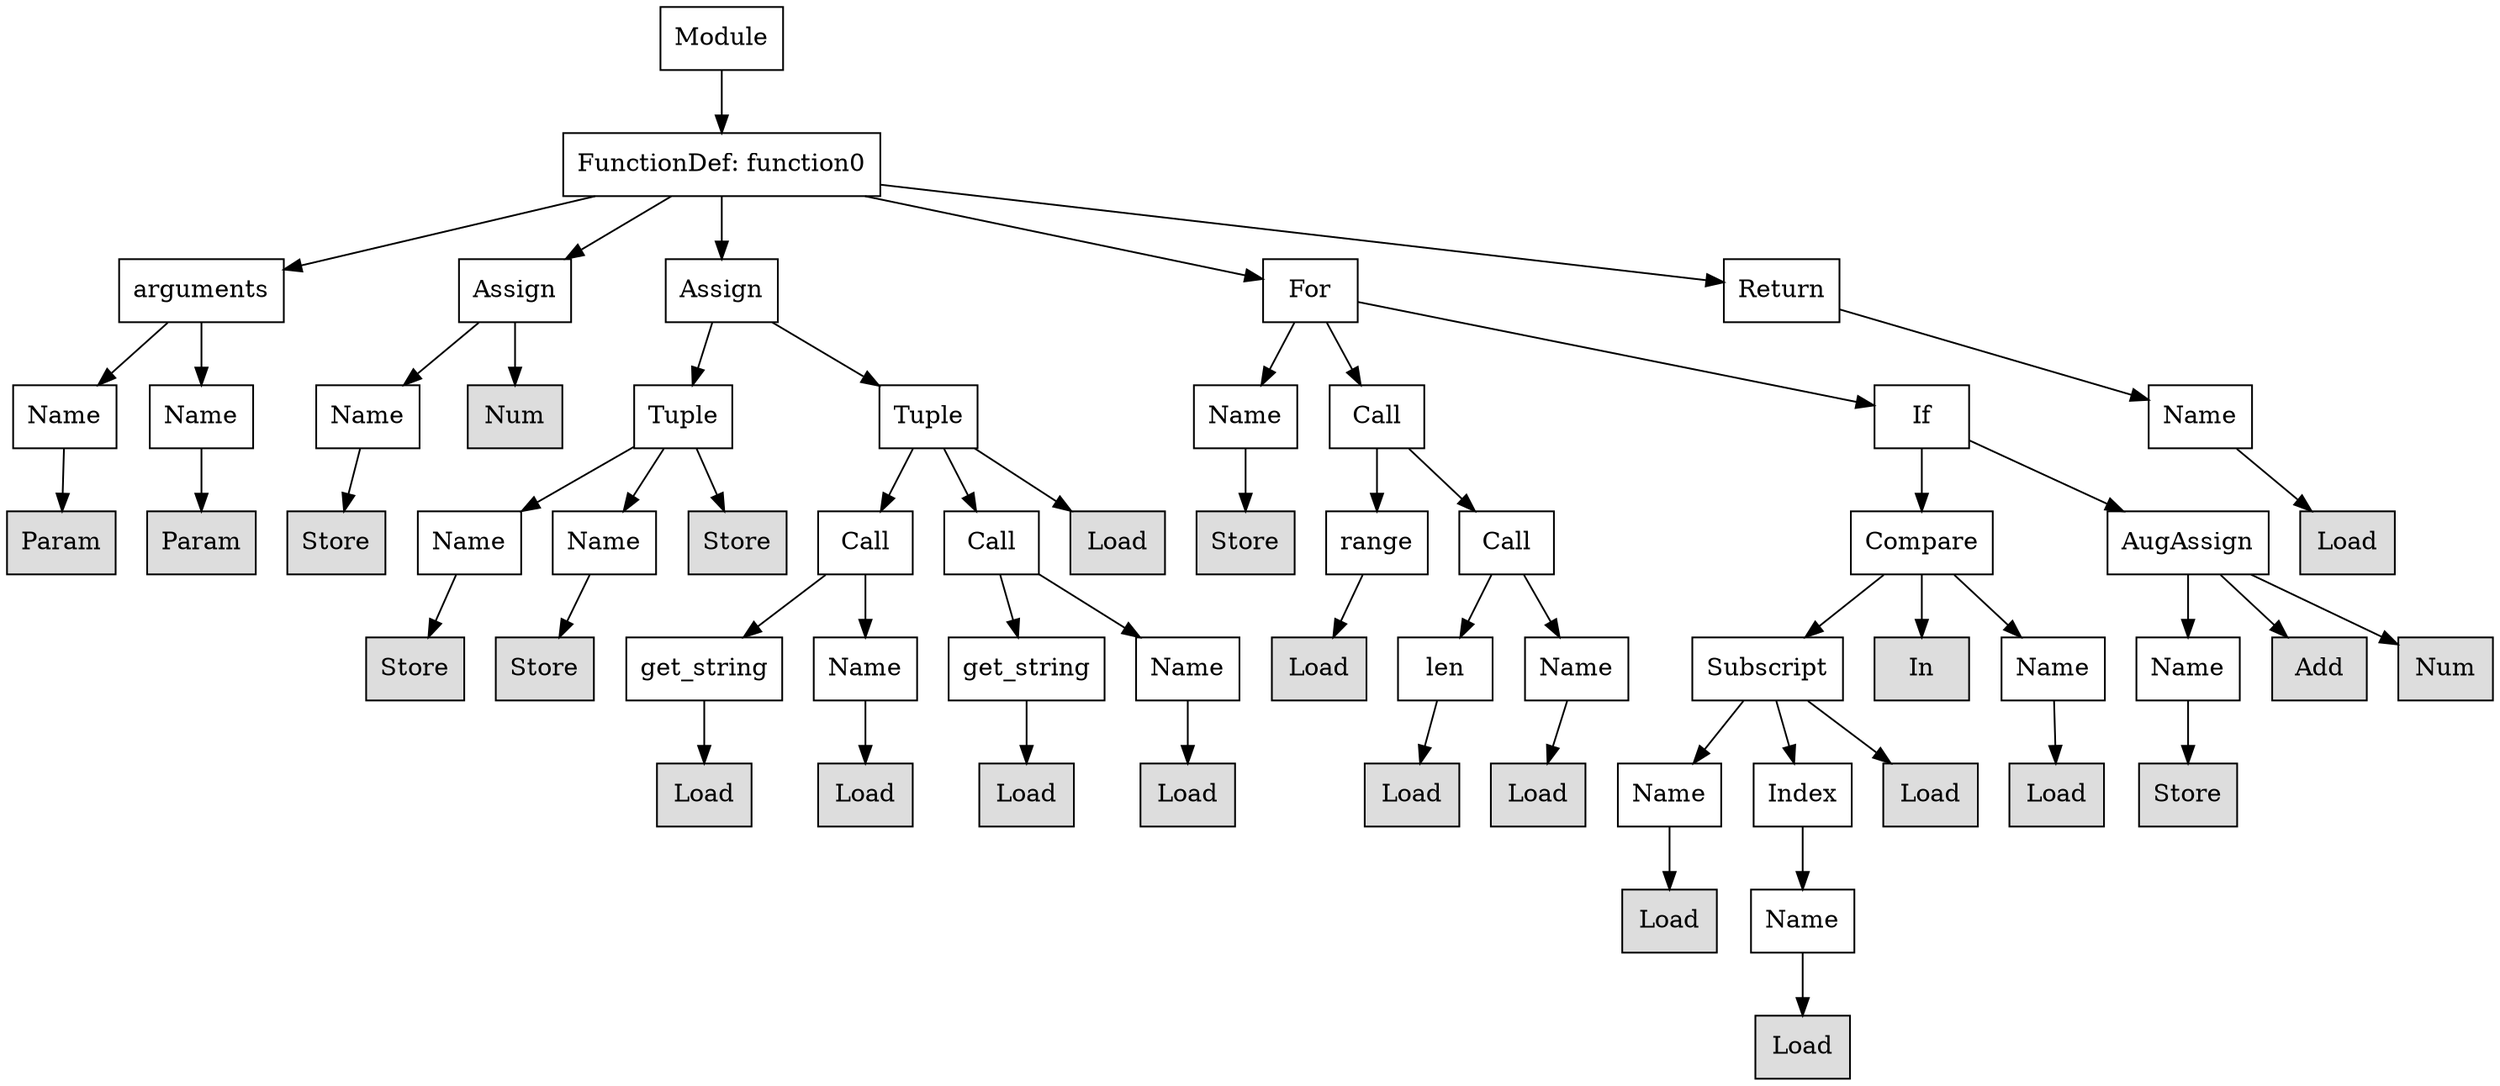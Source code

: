 digraph G {
n0 [shape=rect, label="Module"];
n1 [shape=rect, label="FunctionDef: function0"];
n2 [shape=rect, label="arguments"];
n3 [shape=rect, label="Assign"];
n4 [shape=rect, label="Assign"];
n5 [shape=rect, label="For"];
n6 [shape=rect, label="Return"];
n7 [shape=rect, label="Name"];
n8 [shape=rect, label="Name"];
n9 [shape=rect, label="Name"];
n10 [shape=rect, label="Num" style="filled" fillcolor="#dddddd"];
n11 [shape=rect, label="Tuple"];
n12 [shape=rect, label="Tuple"];
n13 [shape=rect, label="Name"];
n14 [shape=rect, label="Call"];
n15 [shape=rect, label="If"];
n16 [shape=rect, label="Name"];
n17 [shape=rect, label="Param" style="filled" fillcolor="#dddddd"];
n18 [shape=rect, label="Param" style="filled" fillcolor="#dddddd"];
n19 [shape=rect, label="Store" style="filled" fillcolor="#dddddd"];
n20 [shape=rect, label="Name"];
n21 [shape=rect, label="Name"];
n22 [shape=rect, label="Store" style="filled" fillcolor="#dddddd"];
n23 [shape=rect, label="Call"];
n24 [shape=rect, label="Call"];
n25 [shape=rect, label="Load" style="filled" fillcolor="#dddddd"];
n26 [shape=rect, label="Store" style="filled" fillcolor="#dddddd"];
n27 [shape=rect, label="range"];
n28 [shape=rect, label="Call"];
n29 [shape=rect, label="Compare"];
n30 [shape=rect, label="AugAssign"];
n31 [shape=rect, label="Load" style="filled" fillcolor="#dddddd"];
n32 [shape=rect, label="Store" style="filled" fillcolor="#dddddd"];
n33 [shape=rect, label="Store" style="filled" fillcolor="#dddddd"];
n34 [shape=rect, label="get_string"];
n35 [shape=rect, label="Name"];
n36 [shape=rect, label="get_string"];
n37 [shape=rect, label="Name"];
n38 [shape=rect, label="Load" style="filled" fillcolor="#dddddd"];
n39 [shape=rect, label="len"];
n40 [shape=rect, label="Name"];
n41 [shape=rect, label="Subscript"];
n42 [shape=rect, label="In" style="filled" fillcolor="#dddddd"];
n43 [shape=rect, label="Name"];
n44 [shape=rect, label="Name"];
n45 [shape=rect, label="Add" style="filled" fillcolor="#dddddd"];
n46 [shape=rect, label="Num" style="filled" fillcolor="#dddddd"];
n47 [shape=rect, label="Load" style="filled" fillcolor="#dddddd"];
n48 [shape=rect, label="Load" style="filled" fillcolor="#dddddd"];
n49 [shape=rect, label="Load" style="filled" fillcolor="#dddddd"];
n50 [shape=rect, label="Load" style="filled" fillcolor="#dddddd"];
n51 [shape=rect, label="Load" style="filled" fillcolor="#dddddd"];
n52 [shape=rect, label="Load" style="filled" fillcolor="#dddddd"];
n53 [shape=rect, label="Name"];
n54 [shape=rect, label="Index"];
n55 [shape=rect, label="Load" style="filled" fillcolor="#dddddd"];
n56 [shape=rect, label="Load" style="filled" fillcolor="#dddddd"];
n57 [shape=rect, label="Store" style="filled" fillcolor="#dddddd"];
n58 [shape=rect, label="Load" style="filled" fillcolor="#dddddd"];
n59 [shape=rect, label="Name"];
n60 [shape=rect, label="Load" style="filled" fillcolor="#dddddd"];
n0 -> n1;
n1 -> n2;
n1 -> n3;
n1 -> n4;
n1 -> n5;
n1 -> n6;
n2 -> n7;
n2 -> n8;
n3 -> n9;
n3 -> n10;
n4 -> n11;
n4 -> n12;
n5 -> n13;
n5 -> n14;
n5 -> n15;
n6 -> n16;
n7 -> n17;
n8 -> n18;
n9 -> n19;
n11 -> n20;
n11 -> n21;
n11 -> n22;
n12 -> n23;
n12 -> n24;
n12 -> n25;
n13 -> n26;
n14 -> n27;
n14 -> n28;
n15 -> n29;
n15 -> n30;
n16 -> n31;
n20 -> n32;
n21 -> n33;
n23 -> n34;
n23 -> n35;
n24 -> n36;
n24 -> n37;
n27 -> n38;
n28 -> n39;
n28 -> n40;
n29 -> n41;
n29 -> n42;
n29 -> n43;
n30 -> n44;
n30 -> n45;
n30 -> n46;
n34 -> n47;
n35 -> n48;
n36 -> n49;
n37 -> n50;
n39 -> n51;
n40 -> n52;
n41 -> n53;
n41 -> n54;
n41 -> n55;
n43 -> n56;
n44 -> n57;
n53 -> n58;
n54 -> n59;
n59 -> n60;
}
